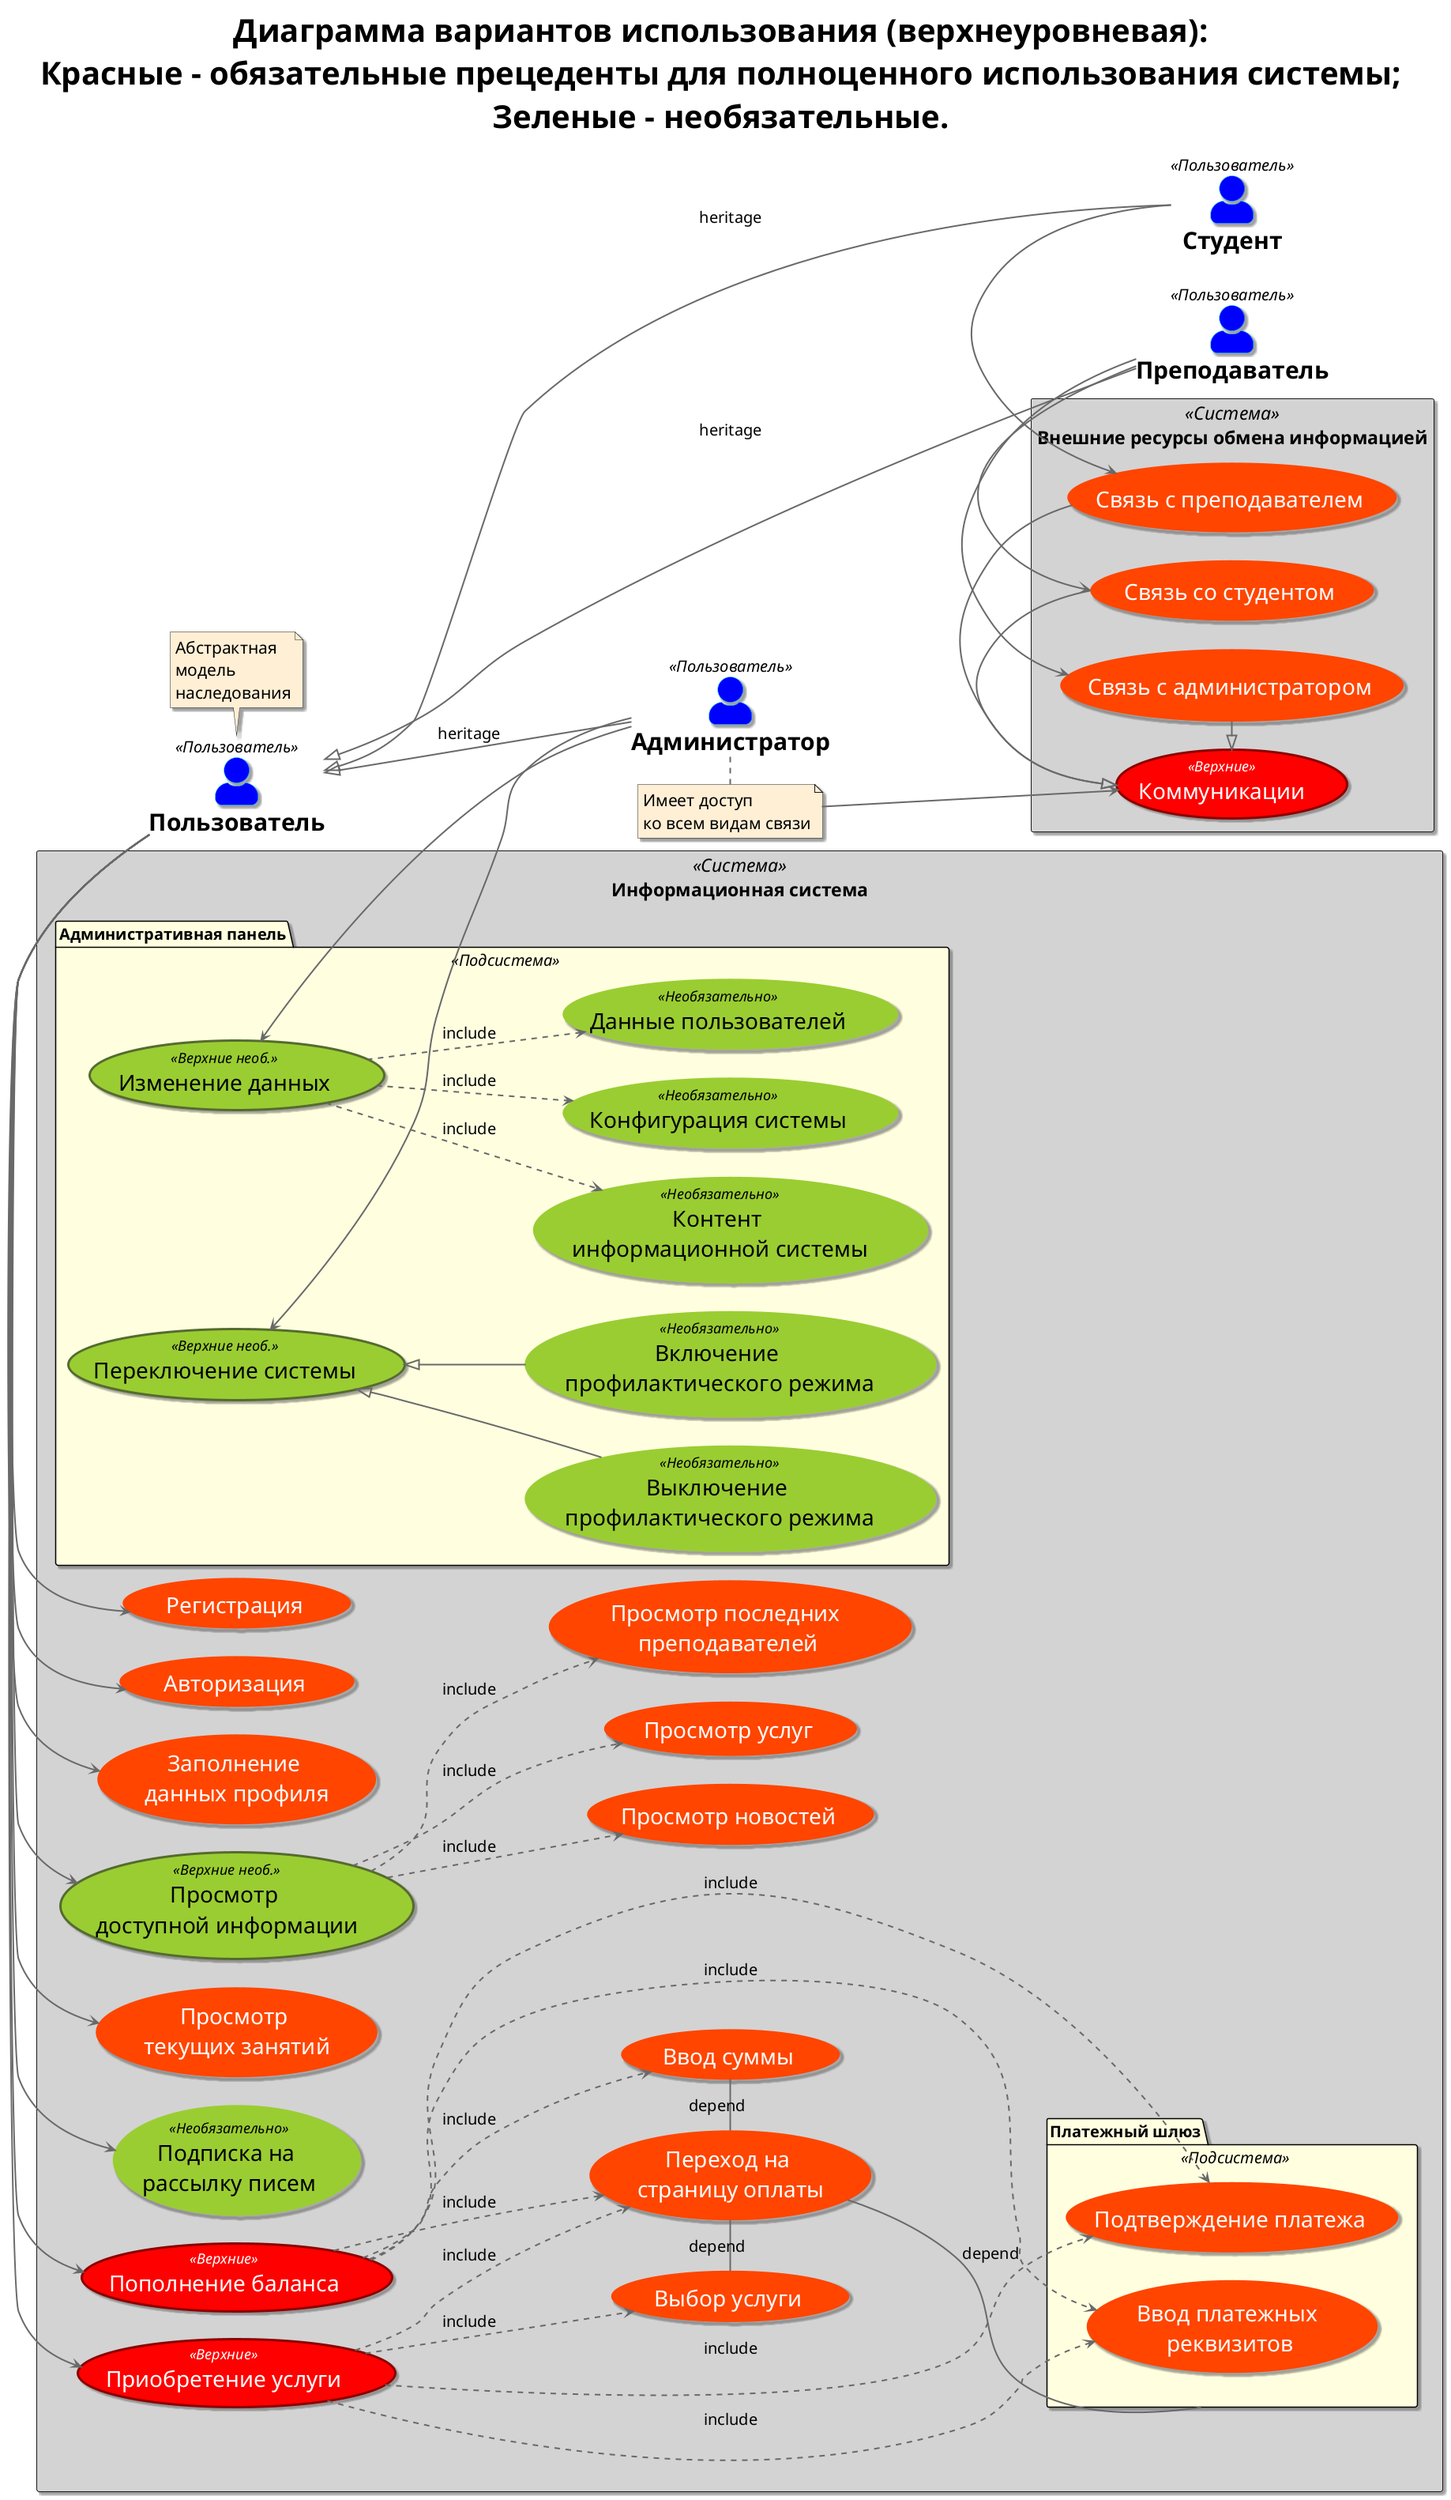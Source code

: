 @startuml usecase_diagram
left to right direction
title Диаграмма вариантов использования (верхнеуровневая):\nКрасные - обязательные прецеденты для полноценного использования системы;\nЗеленые - необязательные.


skinparam actorStyle awesome
skinparam shadowing true
skinparam UsecaseStereotypeFontSize 20

skinparam package {
    FontSize 20
    BackgroundColor LightYellow
}

skinparam rectangle {
    FontSize 23
    BackgroundColor LightGrey
}

skinparam title {
    FontSize 40
    FontSize<< Система >> 30
    FontSize<< Подсистема >> 25
}

skinparam note {
    FontSize 21
    BackgroundColor PapayaWhip
}

skinparam usecase {
    FontSize 28
    StereotypeFontSize 18

    FontColor White
    StereotypeFontColor White
    FontColor<< Необязательно >> Black
    StereotypeFontColor<< Необязательно >> Black
    FontColor<< Верхние необ. >> Black
    StereotypeFontColor<< Верхние необ. >> Black

    BackgroundColor OrangeRed
    BorderColor OrangeRed

    BackgroundColor<< Верхние >> Red
    BorderColor<< Верхние >> DarkRed
    BorderThickness<< Верхние >> 3
    BackgroundColor<< Необязательно >> YellowGreen
    BorderColor<< Необязательно >> YellowGreen
    BackgroundColor<< Верхние необ.>> YellowGreen
    BorderColor<< Верхние необ. >> DarkOliveGreen
    BorderThickness<< Верхние необ. >> 3

    ArrowColor DimGrey
    ArrowFontSize 20
    ArrowThickness 2
}

skinparam actor {
    BorderColor DeepSkyBlue
    BackgroundColor Blue
    FontSize 30
    FontStyle bold

    StereotypeFontSize 20
    StereotypeFontStyle italic 
}

rectangle "Внешние ресурсы обмена информацией" as OutsideResourses << Система >> {
    usecase "Коммуникации" as communication << Верхние >>
    usecase "Связь с преподавателем" as contact_teacher
    usecase "Связь со студентом" as contact_student
    usecase "Связь с администратором" as contact_admin
    communication <|-right- contact_student
    communication <|-right- contact_teacher
    communication <|-left-- contact_admin
}


rectangle "Информационная система" as InfoSystem << Система >> {
    usecase "Регистрация" as registration
    usecase "Авторизация" as authorization

    usecase "Просмотр \nдоступной информации" as show_available_info << Верхние необ. >>
    usecase "Просмотр новостей" as show_news
    usecase "Просмотр услуг" as show_services
    usecase "Просмотр последних \nпреподавателей" as show_teachers
    show_available_info .down.> show_news: include
    show_available_info .down.> show_services: include
    show_available_info .down.> show_teachers: include

    usecase "Заполнение \nданных профиля" as fill_out_profile

    usecase "Пополнение баланса" as replenish_balance << Верхние >>
    usecase "Ввод суммы" as enter_amount
    replenish_balance .down.> enter_amount: include

    usecase "Приобретение услуги" as purchase_service << Верхние >>
    usecase "Выбор услуги" as choose_service
    usecase "Переход на \nстраницу оплаты" as open_payment_page

    package "Административная панель" << Подсистема >> {
        usecase "Изменение данных" as change_data << Верхние необ. >>
        usecase "Данные пользователей" as user_data << Необязательно >>
        usecase "Контент \nинформационной системы" as system_content << Необязательно >>
        usecase "Конфигурация системы" as system_config << Необязательно >>
        usecase "Переключение системы" as switch_system << Верхние необ. >>
        usecase "Включение \nпрофилактического режима" as tech_break_on << Необязательно >>
        usecase "Выключение \nпрофилактического режима" as tech_break_off << Необязательно >>
    }
    package "Платежный шлюз" as payment_gateway << Подсистема >> {
        usecase "Ввод платежных \nреквизитов" as enter_payment_credentials
        usecase "Подтверждение платежа" as approve_payment
    }
    enter_amount - open_payment_page: depend
    choose_service - open_payment_page: depend
    open_payment_page -- payment_gateway: depend
    purchase_service .down.> choose_service: include
    purchase_service .down.> open_payment_page: include
    purchase_service .down.> enter_payment_credentials: include
    purchase_service .down.> approve_payment: include
    replenish_balance .down.> open_payment_page: include
    replenish_balance .down.> enter_payment_credentials: include
    replenish_balance .down.> approve_payment: include
    
    usecase "Подписка на \nрассылку писем" as subscribe_newsletters << Необязательно >>
    usecase "Просмотр \nтекущих занятий" as show_current_lessons
}

actor "Пользователь" as User << Пользователь >>
note top of User: Абстрактная \nмодель \nнаследования
User -left-> registration
User -left-> authorization
User -left-> show_available_info
User -left-> replenish_balance
User -left-> purchase_service
User -left-> subscribe_newsletters
User -left-> show_current_lessons
User -left-> fill_out_profile

actor "Студент" as Student << Пользователь >>
User <|--- Student: heritage
Student -right-> contact_teacher

actor "Администратор" as Admin << Пользователь >>
User <|-- Admin: heritage

actor "Преподаватель" as Teacher << Пользователь >>
User <|-- Teacher: heritage
Teacher -right-> contact_student
Teacher -right-> contact_admin

change_data .down.> user_data: include
change_data .down.> system_content: include
change_data .down.> system_config: include

switch_system <|-- tech_break_off
switch_system <|-- tech_break_on
Admin --> change_data
Admin --> switch_system
note "Имеет доступ \nко всем видам связи" as note_1
Admin . note_1
note_1 --> communication


@enduml